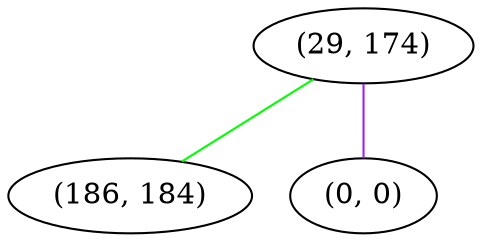 graph "" {
"(29, 174)";
"(186, 184)";
"(0, 0)";
"(29, 174)" -- "(186, 184)"  [color=green, key=0, weight=2];
"(29, 174)" -- "(0, 0)"  [color=purple, key=0, weight=4];
}
